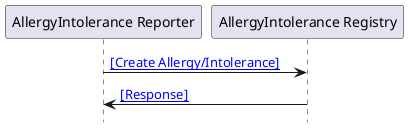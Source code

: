 @startuml

hide footbox 

'box "Client" #F7FFFA
Participant "AllergyIntolerance Reporter" as R
'Participant "AllergyIntolerance Consumer" as C
'end box
Participant "AllergyIntolerance Registry" as V

R -> V: [[#be-al-create-1 ~[Create Allergy/Intolerance~]]]
V -> R:  [[#be-al-create-2 ~[Response~]]]


@enduml